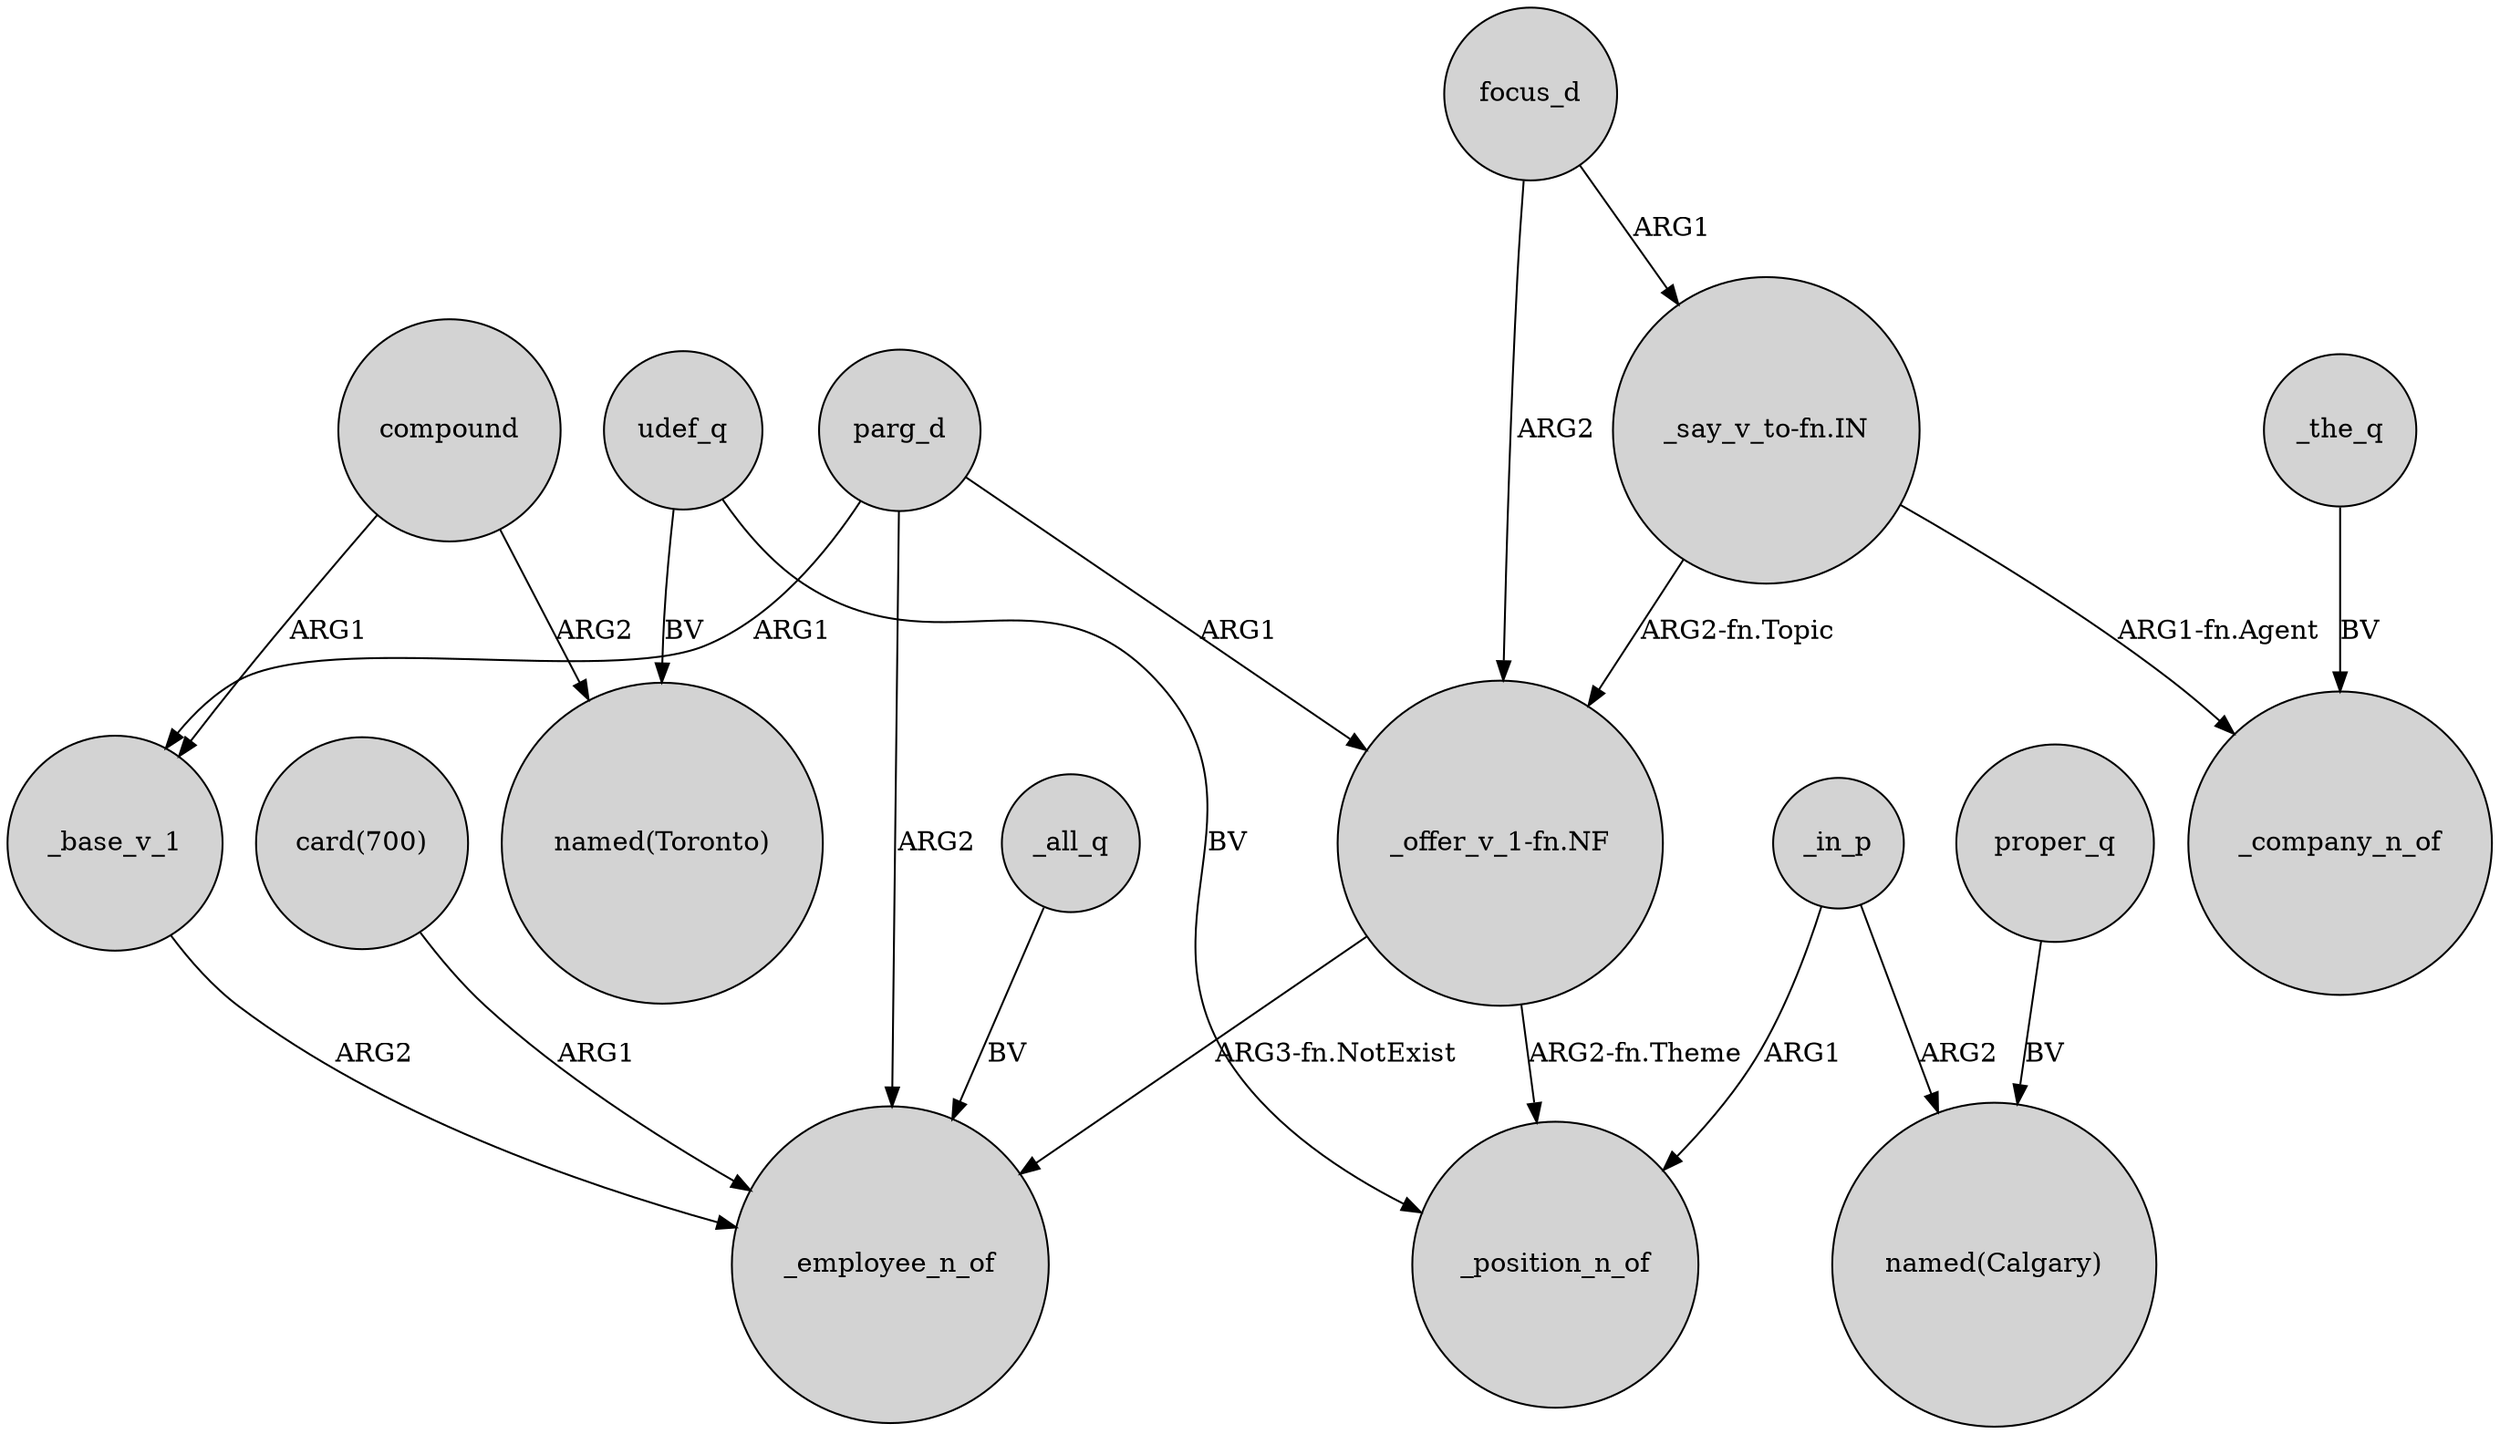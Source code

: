 digraph {
	node [shape=circle style=filled]
	"_offer_v_1-fn.NF" -> _position_n_of [label="ARG2-fn.Theme"]
	"card(700)" -> _employee_n_of [label=ARG1]
	proper_q -> "named(Calgary)" [label=BV]
	compound -> "named(Toronto)" [label=ARG2]
	"_say_v_to-fn.IN" -> "_offer_v_1-fn.NF" [label="ARG2-fn.Topic"]
	_all_q -> _employee_n_of [label=BV]
	_the_q -> _company_n_of [label=BV]
	_base_v_1 -> _employee_n_of [label=ARG2]
	compound -> _base_v_1 [label=ARG1]
	parg_d -> _employee_n_of [label=ARG2]
	focus_d -> "_offer_v_1-fn.NF" [label=ARG2]
	"_say_v_to-fn.IN" -> _company_n_of [label="ARG1-fn.Agent"]
	udef_q -> "named(Toronto)" [label=BV]
	parg_d -> _base_v_1 [label=ARG1]
	"_offer_v_1-fn.NF" -> _employee_n_of [label="ARG3-fn.NotExist"]
	_in_p -> _position_n_of [label=ARG1]
	_in_p -> "named(Calgary)" [label=ARG2]
	udef_q -> _position_n_of [label=BV]
	parg_d -> "_offer_v_1-fn.NF" [label=ARG1]
	focus_d -> "_say_v_to-fn.IN" [label=ARG1]
}
